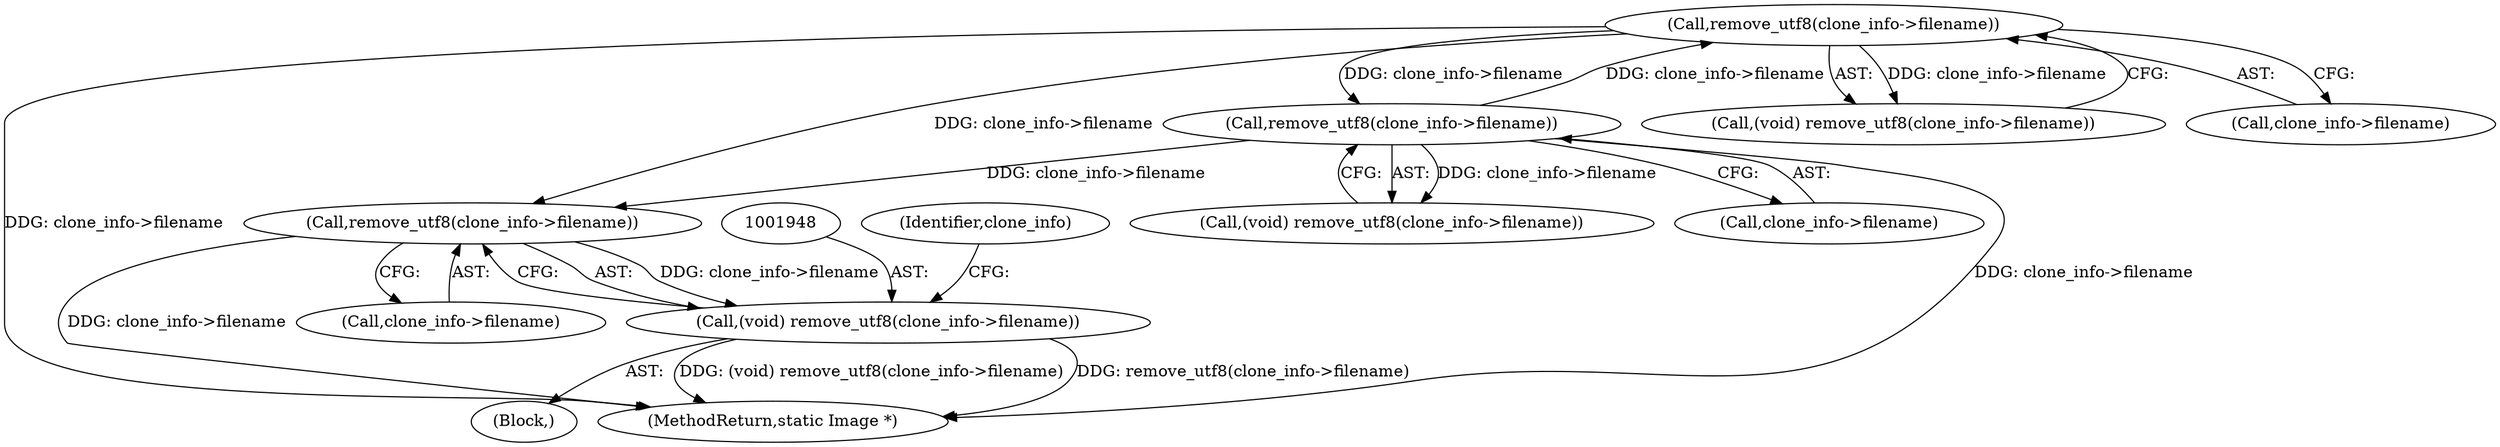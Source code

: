 digraph "0_ImageMagick_04178de2247e353fc095846784b9a10fefdbf890@API" {
"1001949" [label="(Call,remove_utf8(clone_info->filename))"];
"1001810" [label="(Call,remove_utf8(clone_info->filename))"];
"1001722" [label="(Call,remove_utf8(clone_info->filename))"];
"1001947" [label="(Call,(void) remove_utf8(clone_info->filename))"];
"1001949" [label="(Call,remove_utf8(clone_info->filename))"];
"1001954" [label="(Identifier,clone_info)"];
"1001987" [label="(MethodReturn,static Image *)"];
"1001937" [label="(Block,)"];
"1001947" [label="(Call,(void) remove_utf8(clone_info->filename))"];
"1001722" [label="(Call,remove_utf8(clone_info->filename))"];
"1001723" [label="(Call,clone_info->filename)"];
"1001808" [label="(Call,(void) remove_utf8(clone_info->filename))"];
"1001720" [label="(Call,(void) remove_utf8(clone_info->filename))"];
"1001950" [label="(Call,clone_info->filename)"];
"1001810" [label="(Call,remove_utf8(clone_info->filename))"];
"1001811" [label="(Call,clone_info->filename)"];
"1001949" -> "1001947"  [label="AST: "];
"1001949" -> "1001950"  [label="CFG: "];
"1001950" -> "1001949"  [label="AST: "];
"1001947" -> "1001949"  [label="CFG: "];
"1001949" -> "1001987"  [label="DDG: clone_info->filename"];
"1001949" -> "1001947"  [label="DDG: clone_info->filename"];
"1001810" -> "1001949"  [label="DDG: clone_info->filename"];
"1001722" -> "1001949"  [label="DDG: clone_info->filename"];
"1001810" -> "1001808"  [label="AST: "];
"1001810" -> "1001811"  [label="CFG: "];
"1001811" -> "1001810"  [label="AST: "];
"1001808" -> "1001810"  [label="CFG: "];
"1001810" -> "1001987"  [label="DDG: clone_info->filename"];
"1001810" -> "1001722"  [label="DDG: clone_info->filename"];
"1001810" -> "1001808"  [label="DDG: clone_info->filename"];
"1001722" -> "1001810"  [label="DDG: clone_info->filename"];
"1001722" -> "1001720"  [label="AST: "];
"1001722" -> "1001723"  [label="CFG: "];
"1001723" -> "1001722"  [label="AST: "];
"1001720" -> "1001722"  [label="CFG: "];
"1001722" -> "1001987"  [label="DDG: clone_info->filename"];
"1001722" -> "1001720"  [label="DDG: clone_info->filename"];
"1001947" -> "1001937"  [label="AST: "];
"1001948" -> "1001947"  [label="AST: "];
"1001954" -> "1001947"  [label="CFG: "];
"1001947" -> "1001987"  [label="DDG: remove_utf8(clone_info->filename)"];
"1001947" -> "1001987"  [label="DDG: (void) remove_utf8(clone_info->filename)"];
}
